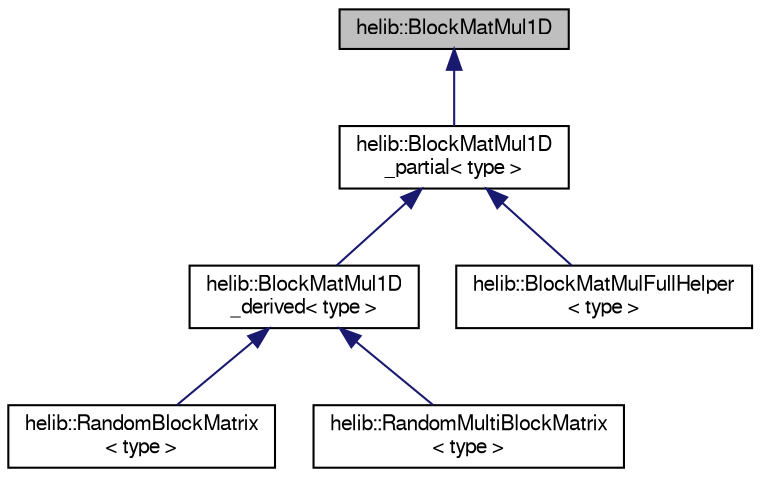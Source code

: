 digraph "helib::BlockMatMul1D"
{
  edge [fontname="FreeSans",fontsize="10",labelfontname="FreeSans",labelfontsize="10"];
  node [fontname="FreeSans",fontsize="10",shape=record];
  Node0 [label="helib::BlockMatMul1D",height=0.2,width=0.4,color="black", fillcolor="grey75", style="filled", fontcolor="black"];
  Node0 -> Node1 [dir="back",color="midnightblue",fontsize="10",style="solid"];
  Node1 [label="helib::BlockMatMul1D\l_partial\< type \>",height=0.2,width=0.4,color="black", fillcolor="white", style="filled",URL="$classhelib_1_1_block_mat_mul1_d__partial.html"];
  Node1 -> Node2 [dir="back",color="midnightblue",fontsize="10",style="solid"];
  Node2 [label="helib::BlockMatMul1D\l_derived\< type \>",height=0.2,width=0.4,color="black", fillcolor="white", style="filled",URL="$classhelib_1_1_block_mat_mul1_d__derived.html"];
  Node2 -> Node3 [dir="back",color="midnightblue",fontsize="10",style="solid"];
  Node3 [label="helib::RandomBlockMatrix\l\< type \>",height=0.2,width=0.4,color="black", fillcolor="white", style="filled",URL="$classhelib_1_1_random_block_matrix.html"];
  Node2 -> Node4 [dir="back",color="midnightblue",fontsize="10",style="solid"];
  Node4 [label="helib::RandomMultiBlockMatrix\l\< type \>",height=0.2,width=0.4,color="black", fillcolor="white", style="filled",URL="$classhelib_1_1_random_multi_block_matrix.html"];
  Node1 -> Node5 [dir="back",color="midnightblue",fontsize="10",style="solid"];
  Node5 [label="helib::BlockMatMulFullHelper\l\< type \>",height=0.2,width=0.4,color="black", fillcolor="white", style="filled",URL="$classhelib_1_1_block_mat_mul_full_helper.html"];
}
